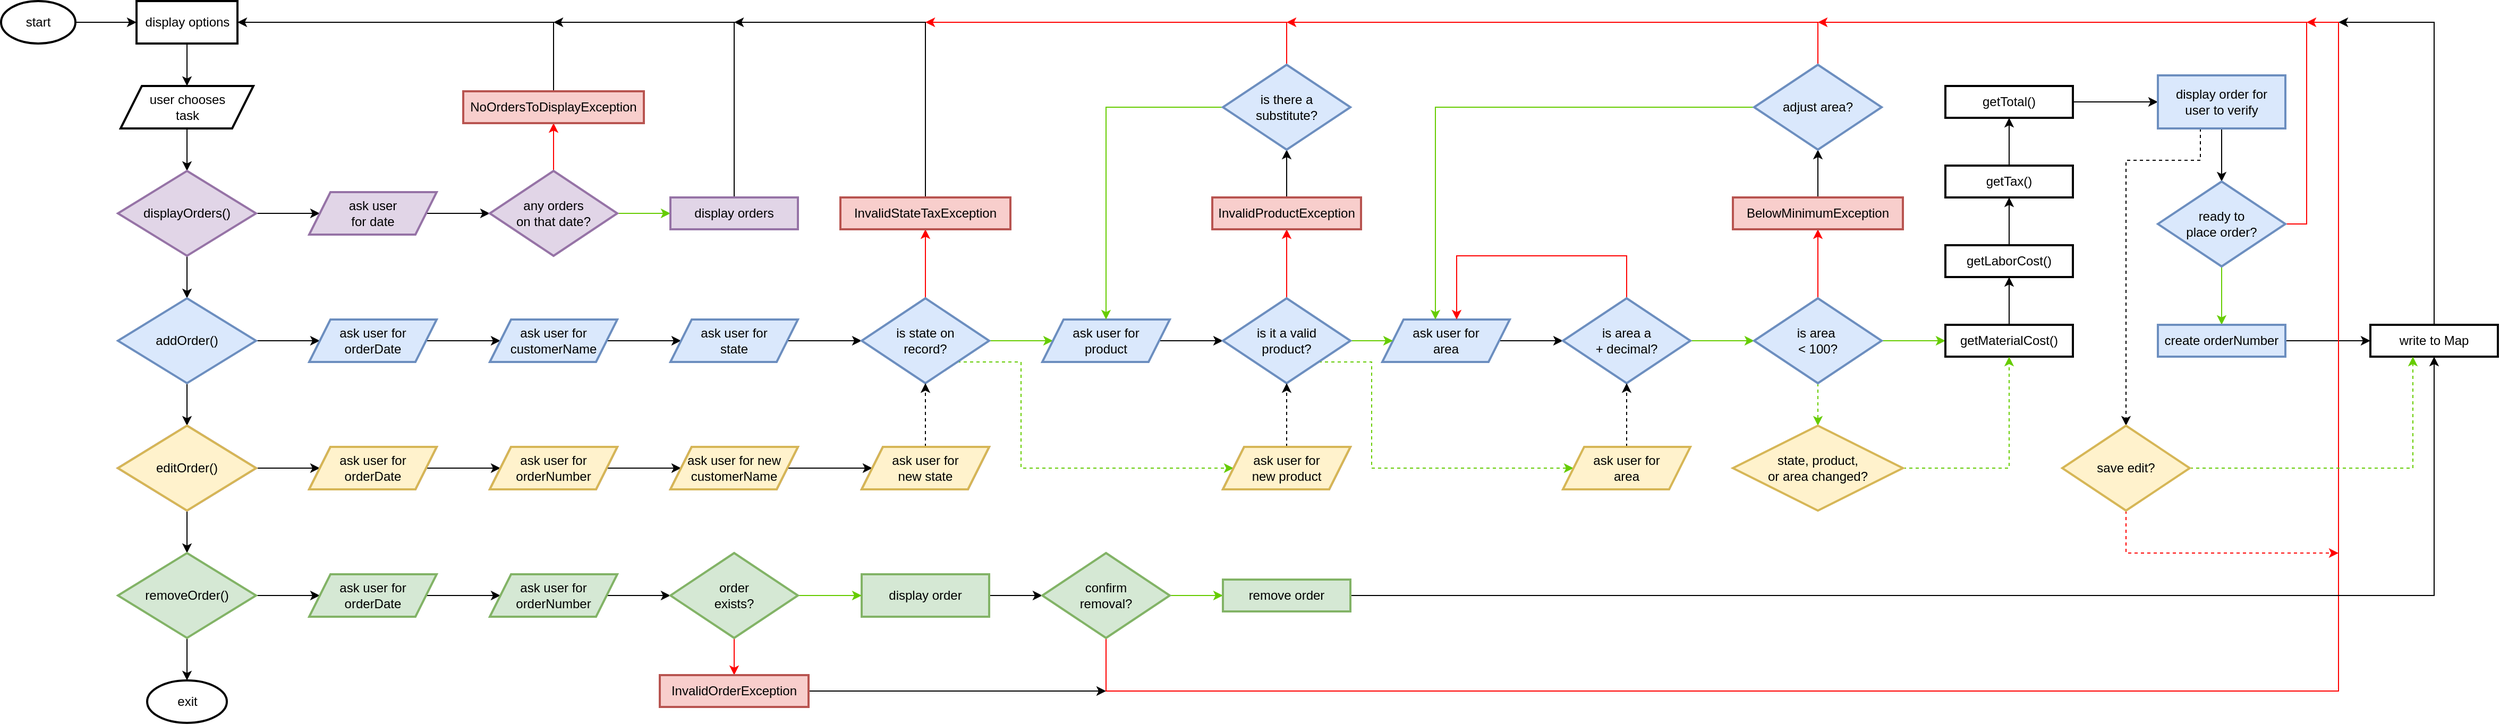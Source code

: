 <mxfile version="13.7.8" type="device"><diagram name="Page-1" id="edf60f1a-56cd-e834-aa8a-f176f3a09ee4"><mxGraphModel dx="2343" dy="1070" grid="0" gridSize="10" guides="1" tooltips="1" connect="1" arrows="1" fold="1" page="0" pageScale="1" pageWidth="1100" pageHeight="850" background="#ffffff" math="0" shadow="0"><root><mxCell id="0"/><mxCell id="1" parent="0"/><mxCell id="bYm5x6_-6MFbV8xzibuy-3" value="" style="edgeStyle=orthogonalEdgeStyle;rounded=0;orthogonalLoop=1;jettySize=auto;html=1;" parent="1" source="bYm5x6_-6MFbV8xzibuy-1" target="bYm5x6_-6MFbV8xzibuy-2" edge="1"><mxGeometry relative="1" as="geometry"/></mxCell><mxCell id="bYm5x6_-6MFbV8xzibuy-1" value="start" style="strokeWidth=2;html=1;shape=mxgraph.flowchart.start_1;whiteSpace=wrap;" parent="1" vertex="1"><mxGeometry x="40" y="40" width="70" height="40" as="geometry"/></mxCell><mxCell id="bYm5x6_-6MFbV8xzibuy-6" value="" style="edgeStyle=orthogonalEdgeStyle;rounded=0;orthogonalLoop=1;jettySize=auto;html=1;" parent="1" source="bYm5x6_-6MFbV8xzibuy-2" target="bYm5x6_-6MFbV8xzibuy-5" edge="1"><mxGeometry relative="1" as="geometry"/></mxCell><mxCell id="bYm5x6_-6MFbV8xzibuy-2" value="display options" style="whiteSpace=wrap;html=1;strokeWidth=2;" parent="1" vertex="1"><mxGeometry x="167.5" y="40" width="95" height="40" as="geometry"/></mxCell><mxCell id="bYm5x6_-6MFbV8xzibuy-8" value="" style="edgeStyle=orthogonalEdgeStyle;rounded=0;orthogonalLoop=1;jettySize=auto;html=1;" parent="1" source="bYm5x6_-6MFbV8xzibuy-5" target="bYm5x6_-6MFbV8xzibuy-7" edge="1"><mxGeometry relative="1" as="geometry"/></mxCell><mxCell id="bYm5x6_-6MFbV8xzibuy-5" value="user chooses&lt;br&gt;task" style="shape=parallelogram;perimeter=parallelogramPerimeter;whiteSpace=wrap;html=1;fixedSize=1;strokeWidth=2;" parent="1" vertex="1"><mxGeometry x="152.5" y="120" width="125" height="40" as="geometry"/></mxCell><mxCell id="bYm5x6_-6MFbV8xzibuy-10" value="" style="edgeStyle=orthogonalEdgeStyle;rounded=0;orthogonalLoop=1;jettySize=auto;html=1;" parent="1" source="bYm5x6_-6MFbV8xzibuy-7" target="bYm5x6_-6MFbV8xzibuy-9" edge="1"><mxGeometry relative="1" as="geometry"/></mxCell><mxCell id="bYm5x6_-6MFbV8xzibuy-22" value="" style="edgeStyle=orthogonalEdgeStyle;rounded=0;orthogonalLoop=1;jettySize=auto;html=1;" parent="1" source="bYm5x6_-6MFbV8xzibuy-7" target="bYm5x6_-6MFbV8xzibuy-21" edge="1"><mxGeometry relative="1" as="geometry"/></mxCell><mxCell id="bYm5x6_-6MFbV8xzibuy-7" value="displayOrders()" style="rhombus;whiteSpace=wrap;html=1;strokeWidth=2;fillColor=#e1d5e7;strokeColor=#9673a6;" parent="1" vertex="1"><mxGeometry x="150" y="200" width="130" height="80" as="geometry"/></mxCell><mxCell id="bYm5x6_-6MFbV8xzibuy-12" value="" style="edgeStyle=orthogonalEdgeStyle;rounded=0;orthogonalLoop=1;jettySize=auto;html=1;" parent="1" source="bYm5x6_-6MFbV8xzibuy-9" target="bYm5x6_-6MFbV8xzibuy-11" edge="1"><mxGeometry relative="1" as="geometry"/></mxCell><mxCell id="bYm5x6_-6MFbV8xzibuy-27" value="" style="edgeStyle=orthogonalEdgeStyle;rounded=0;orthogonalLoop=1;jettySize=auto;html=1;" parent="1" source="bYm5x6_-6MFbV8xzibuy-9" target="bYm5x6_-6MFbV8xzibuy-26" edge="1"><mxGeometry relative="1" as="geometry"/></mxCell><mxCell id="bYm5x6_-6MFbV8xzibuy-9" value="addOrder()" style="rhombus;whiteSpace=wrap;html=1;strokeWidth=2;fillColor=#dae8fc;strokeColor=#6c8ebf;" parent="1" vertex="1"><mxGeometry x="150" y="320" width="130" height="80" as="geometry"/></mxCell><mxCell id="bYm5x6_-6MFbV8xzibuy-14" value="" style="edgeStyle=orthogonalEdgeStyle;rounded=0;orthogonalLoop=1;jettySize=auto;html=1;" parent="1" source="bYm5x6_-6MFbV8xzibuy-11" target="bYm5x6_-6MFbV8xzibuy-13" edge="1"><mxGeometry relative="1" as="geometry"/></mxCell><mxCell id="bYm5x6_-6MFbV8xzibuy-99" value="" style="edgeStyle=orthogonalEdgeStyle;rounded=0;orthogonalLoop=1;jettySize=auto;html=1;strokeColor=#000000;" parent="1" source="bYm5x6_-6MFbV8xzibuy-11" target="bYm5x6_-6MFbV8xzibuy-98" edge="1"><mxGeometry relative="1" as="geometry"/></mxCell><mxCell id="bYm5x6_-6MFbV8xzibuy-11" value="editOrder()" style="rhombus;whiteSpace=wrap;html=1;strokeWidth=2;fillColor=#e1d5e7;strokeColor=#9673a6;" parent="1" vertex="1"><mxGeometry x="150" y="440" width="130" height="80" as="geometry"/></mxCell><mxCell id="bYm5x6_-6MFbV8xzibuy-105" style="edgeStyle=orthogonalEdgeStyle;rounded=0;orthogonalLoop=1;jettySize=auto;html=1;strokeColor=#000000;" parent="1" source="bYm5x6_-6MFbV8xzibuy-13" target="bYm5x6_-6MFbV8xzibuy-103" edge="1"><mxGeometry relative="1" as="geometry"/></mxCell><mxCell id="dm6XBQZWqklQIZ-XIapw-1" style="edgeStyle=orthogonalEdgeStyle;rounded=0;orthogonalLoop=1;jettySize=auto;html=1;" parent="1" source="bYm5x6_-6MFbV8xzibuy-13" target="bYm5x6_-6MFbV8xzibuy-17" edge="1"><mxGeometry relative="1" as="geometry"/></mxCell><mxCell id="bYm5x6_-6MFbV8xzibuy-13" value="removeOrder()" style="rhombus;whiteSpace=wrap;html=1;strokeWidth=2;fillColor=#d5e8d4;strokeColor=#82b366;" parent="1" vertex="1"><mxGeometry x="150" y="560" width="130" height="80" as="geometry"/></mxCell><mxCell id="bYm5x6_-6MFbV8xzibuy-17" value="exit" style="ellipse;whiteSpace=wrap;html=1;strokeWidth=2;" parent="1" vertex="1"><mxGeometry x="177.5" y="680" width="75" height="40" as="geometry"/></mxCell><mxCell id="bYm5x6_-6MFbV8xzibuy-176" value="" style="edgeStyle=orthogonalEdgeStyle;rounded=0;orthogonalLoop=1;jettySize=auto;html=1;strokeColor=#000000;" parent="1" source="bYm5x6_-6MFbV8xzibuy-21" target="bYm5x6_-6MFbV8xzibuy-175" edge="1"><mxGeometry relative="1" as="geometry"/></mxCell><mxCell id="bYm5x6_-6MFbV8xzibuy-21" value="ask user&lt;br&gt;for date" style="shape=parallelogram;perimeter=parallelogramPerimeter;whiteSpace=wrap;html=1;fixedSize=1;strokeWidth=2;fillColor=#e1d5e7;strokeColor=#9673a6;" parent="1" vertex="1"><mxGeometry x="330" y="220" width="120" height="40" as="geometry"/></mxCell><mxCell id="bYm5x6_-6MFbV8xzibuy-29" value="" style="edgeStyle=orthogonalEdgeStyle;rounded=0;orthogonalLoop=1;jettySize=auto;html=1;" parent="1" source="bYm5x6_-6MFbV8xzibuy-26" target="bYm5x6_-6MFbV8xzibuy-28" edge="1"><mxGeometry relative="1" as="geometry"/></mxCell><mxCell id="bYm5x6_-6MFbV8xzibuy-26" value="ask user for&lt;br&gt;orderDate" style="shape=parallelogram;perimeter=parallelogramPerimeter;whiteSpace=wrap;html=1;fixedSize=1;strokeWidth=2;fillColor=#dae8fc;strokeColor=#6c8ebf;" parent="1" vertex="1"><mxGeometry x="330" y="340" width="120" height="40" as="geometry"/></mxCell><mxCell id="bYm5x6_-6MFbV8xzibuy-31" value="" style="edgeStyle=orthogonalEdgeStyle;rounded=0;orthogonalLoop=1;jettySize=auto;html=1;" parent="1" source="bYm5x6_-6MFbV8xzibuy-28" target="bYm5x6_-6MFbV8xzibuy-30" edge="1"><mxGeometry relative="1" as="geometry"/></mxCell><mxCell id="bYm5x6_-6MFbV8xzibuy-28" value="ask user for&lt;br&gt;customerName" style="shape=parallelogram;perimeter=parallelogramPerimeter;whiteSpace=wrap;html=1;fixedSize=1;strokeWidth=2;fillColor=#dae8fc;strokeColor=#6c8ebf;" parent="1" vertex="1"><mxGeometry x="500" y="340" width="120" height="40" as="geometry"/></mxCell><mxCell id="bYm5x6_-6MFbV8xzibuy-33" value="" style="edgeStyle=orthogonalEdgeStyle;rounded=0;orthogonalLoop=1;jettySize=auto;html=1;" parent="1" source="bYm5x6_-6MFbV8xzibuy-30" target="bYm5x6_-6MFbV8xzibuy-32" edge="1"><mxGeometry relative="1" as="geometry"/></mxCell><mxCell id="bYm5x6_-6MFbV8xzibuy-30" value="ask user for&lt;br&gt;state" style="shape=parallelogram;perimeter=parallelogramPerimeter;whiteSpace=wrap;html=1;fixedSize=1;strokeWidth=2;fillColor=#dae8fc;strokeColor=#6c8ebf;" parent="1" vertex="1"><mxGeometry x="670" y="340" width="120" height="40" as="geometry"/></mxCell><mxCell id="bYm5x6_-6MFbV8xzibuy-35" value="" style="edgeStyle=orthogonalEdgeStyle;rounded=0;orthogonalLoop=1;jettySize=auto;html=1;strokeColor=#FF0000;" parent="1" source="bYm5x6_-6MFbV8xzibuy-32" target="bYm5x6_-6MFbV8xzibuy-34" edge="1"><mxGeometry relative="1" as="geometry"/></mxCell><mxCell id="bYm5x6_-6MFbV8xzibuy-146" style="edgeStyle=orthogonalEdgeStyle;rounded=0;orthogonalLoop=1;jettySize=auto;html=1;dashed=1;strokeColor=#66CC00;" parent="1" source="bYm5x6_-6MFbV8xzibuy-32" target="bYm5x6_-6MFbV8xzibuy-145" edge="1"><mxGeometry relative="1" as="geometry"><Array as="points"><mxPoint x="1000" y="380"/><mxPoint x="1000" y="480"/></Array></mxGeometry></mxCell><mxCell id="bYm5x6_-6MFbV8xzibuy-152" style="edgeStyle=orthogonalEdgeStyle;rounded=0;orthogonalLoop=1;jettySize=auto;html=1;strokeColor=#66CC00;" parent="1" source="bYm5x6_-6MFbV8xzibuy-32" target="bYm5x6_-6MFbV8xzibuy-38" edge="1"><mxGeometry relative="1" as="geometry"/></mxCell><mxCell id="bYm5x6_-6MFbV8xzibuy-32" value="is state on&lt;br&gt;record?" style="rhombus;whiteSpace=wrap;html=1;strokeWidth=2;fillColor=#dae8fc;strokeColor=#6c8ebf;" parent="1" vertex="1"><mxGeometry x="850" y="320" width="120" height="80" as="geometry"/></mxCell><mxCell id="bYm5x6_-6MFbV8xzibuy-36" style="edgeStyle=orthogonalEdgeStyle;rounded=0;orthogonalLoop=1;jettySize=auto;html=1;" parent="1" source="bYm5x6_-6MFbV8xzibuy-34" edge="1"><mxGeometry relative="1" as="geometry"><mxPoint x="730" y="60" as="targetPoint"/><Array as="points"><mxPoint x="910" y="60"/></Array></mxGeometry></mxCell><mxCell id="bYm5x6_-6MFbV8xzibuy-59" style="edgeStyle=orthogonalEdgeStyle;rounded=0;orthogonalLoop=1;jettySize=auto;html=1;strokeColor=#FF0000;" parent="1" source="bYm5x6_-6MFbV8xzibuy-38" target="bYm5x6_-6MFbV8xzibuy-41" edge="1"><mxGeometry relative="1" as="geometry"/></mxCell><mxCell id="bYm5x6_-6MFbV8xzibuy-111" value="" style="edgeStyle=orthogonalEdgeStyle;rounded=0;orthogonalLoop=1;jettySize=auto;html=1;strokeColor=#000000;" parent="1" source="bYm5x6_-6MFbV8xzibuy-38" target="bYm5x6_-6MFbV8xzibuy-110" edge="1"><mxGeometry relative="1" as="geometry"/></mxCell><mxCell id="bYm5x6_-6MFbV8xzibuy-38" value="ask user for&lt;br&gt;product" style="shape=parallelogram;perimeter=parallelogramPerimeter;whiteSpace=wrap;html=1;fixedSize=1;strokeWidth=2;fillColor=#dae8fc;strokeColor=#6c8ebf;" parent="1" vertex="1"><mxGeometry x="1020" y="340" width="120" height="40" as="geometry"/></mxCell><mxCell id="bYm5x6_-6MFbV8xzibuy-46" value="" style="edgeStyle=orthogonalEdgeStyle;rounded=0;orthogonalLoop=1;jettySize=auto;html=1;" parent="1" source="bYm5x6_-6MFbV8xzibuy-41" target="bYm5x6_-6MFbV8xzibuy-45" edge="1"><mxGeometry relative="1" as="geometry"/></mxCell><mxCell id="bYm5x6_-6MFbV8xzibuy-41" value="InvalidProductException" style="whiteSpace=wrap;html=1;strokeWidth=2;fillColor=#f8cecc;strokeColor=#b85450;" parent="1" vertex="1"><mxGeometry x="1180" y="225" width="140" height="30" as="geometry"/></mxCell><mxCell id="bYm5x6_-6MFbV8xzibuy-47" style="edgeStyle=orthogonalEdgeStyle;rounded=0;orthogonalLoop=1;jettySize=auto;html=1;strokeColor=#FF0000;" parent="1" source="bYm5x6_-6MFbV8xzibuy-45" edge="1"><mxGeometry relative="1" as="geometry"><mxPoint x="910" y="60" as="targetPoint"/><Array as="points"><mxPoint x="1250" y="60"/></Array></mxGeometry></mxCell><mxCell id="bYm5x6_-6MFbV8xzibuy-49" style="edgeStyle=orthogonalEdgeStyle;rounded=0;orthogonalLoop=1;jettySize=auto;html=1;strokeColor=#66CC00;" parent="1" source="bYm5x6_-6MFbV8xzibuy-45" target="bYm5x6_-6MFbV8xzibuy-38" edge="1"><mxGeometry relative="1" as="geometry"><Array as="points"><mxPoint x="1080" y="140"/></Array></mxGeometry></mxCell><mxCell id="bYm5x6_-6MFbV8xzibuy-45" value="is there a&lt;br&gt;substitute?" style="rhombus;whiteSpace=wrap;html=1;strokeWidth=2;fillColor=#dae8fc;strokeColor=#6c8ebf;" parent="1" vertex="1"><mxGeometry x="1190" y="100" width="120" height="80" as="geometry"/></mxCell><mxCell id="bYm5x6_-6MFbV8xzibuy-61" value="" style="edgeStyle=orthogonalEdgeStyle;rounded=0;orthogonalLoop=1;jettySize=auto;html=1;" parent="1" source="bYm5x6_-6MFbV8xzibuy-57" target="bYm5x6_-6MFbV8xzibuy-60" edge="1"><mxGeometry relative="1" as="geometry"/></mxCell><mxCell id="bYm5x6_-6MFbV8xzibuy-57" value="ask user for&lt;br&gt;area" style="shape=parallelogram;perimeter=parallelogramPerimeter;whiteSpace=wrap;html=1;fixedSize=1;strokeWidth=2;fillColor=#dae8fc;strokeColor=#6c8ebf;" parent="1" vertex="1"><mxGeometry x="1340" y="340" width="120" height="40" as="geometry"/></mxCell><mxCell id="bYm5x6_-6MFbV8xzibuy-63" value="" style="edgeStyle=orthogonalEdgeStyle;rounded=0;orthogonalLoop=1;jettySize=auto;html=1;strokeColor=#66CC00;" parent="1" source="bYm5x6_-6MFbV8xzibuy-60" target="bYm5x6_-6MFbV8xzibuy-62" edge="1"><mxGeometry relative="1" as="geometry"/></mxCell><mxCell id="bYm5x6_-6MFbV8xzibuy-76" style="edgeStyle=orthogonalEdgeStyle;rounded=0;orthogonalLoop=1;jettySize=auto;html=1;strokeColor=#FF0000;" parent="1" source="bYm5x6_-6MFbV8xzibuy-60" target="bYm5x6_-6MFbV8xzibuy-57" edge="1"><mxGeometry relative="1" as="geometry"><Array as="points"><mxPoint x="1570" y="280"/><mxPoint x="1410" y="280"/></Array></mxGeometry></mxCell><mxCell id="bYm5x6_-6MFbV8xzibuy-60" value="is area a&lt;br&gt;+ decimal?" style="rhombus;whiteSpace=wrap;html=1;strokeWidth=2;fillColor=#dae8fc;strokeColor=#6c8ebf;gradientDirection=east;" parent="1" vertex="1"><mxGeometry x="1510" y="320" width="120" height="80" as="geometry"/></mxCell><mxCell id="bYm5x6_-6MFbV8xzibuy-71" value="" style="edgeStyle=orthogonalEdgeStyle;rounded=0;orthogonalLoop=1;jettySize=auto;html=1;strokeColor=#66CC00;" parent="1" source="bYm5x6_-6MFbV8xzibuy-62" target="bYm5x6_-6MFbV8xzibuy-70" edge="1"><mxGeometry relative="1" as="geometry"/></mxCell><mxCell id="bYm5x6_-6MFbV8xzibuy-78" value="" style="edgeStyle=orthogonalEdgeStyle;rounded=0;orthogonalLoop=1;jettySize=auto;html=1;strokeColor=#FF0000;" parent="1" source="bYm5x6_-6MFbV8xzibuy-62" target="bYm5x6_-6MFbV8xzibuy-77" edge="1"><mxGeometry relative="1" as="geometry"/></mxCell><mxCell id="bYm5x6_-6MFbV8xzibuy-156" value="" style="edgeStyle=orthogonalEdgeStyle;rounded=0;orthogonalLoop=1;jettySize=auto;html=1;dashed=1;strokeColor=#66CC00;" parent="1" source="bYm5x6_-6MFbV8xzibuy-62" target="bYm5x6_-6MFbV8xzibuy-155" edge="1"><mxGeometry relative="1" as="geometry"/></mxCell><mxCell id="bYm5x6_-6MFbV8xzibuy-62" value="is area&amp;nbsp;&lt;br&gt;&amp;lt; 100?" style="rhombus;whiteSpace=wrap;html=1;strokeWidth=2;fillColor=#dae8fc;strokeColor=#6c8ebf;" parent="1" vertex="1"><mxGeometry x="1690" y="320" width="120" height="80" as="geometry"/></mxCell><mxCell id="bYm5x6_-6MFbV8xzibuy-73" value="" style="edgeStyle=orthogonalEdgeStyle;rounded=0;orthogonalLoop=1;jettySize=auto;html=1;" parent="1" source="bYm5x6_-6MFbV8xzibuy-70" target="bYm5x6_-6MFbV8xzibuy-72" edge="1"><mxGeometry relative="1" as="geometry"/></mxCell><mxCell id="bYm5x6_-6MFbV8xzibuy-70" value="getMaterialCost()" style="whiteSpace=wrap;html=1;strokeWidth=2;gradientDirection=east;" parent="1" vertex="1"><mxGeometry x="1870" y="345" width="120" height="30" as="geometry"/></mxCell><mxCell id="bYm5x6_-6MFbV8xzibuy-75" value="" style="edgeStyle=orthogonalEdgeStyle;rounded=0;orthogonalLoop=1;jettySize=auto;html=1;" parent="1" source="bYm5x6_-6MFbV8xzibuy-72" target="bYm5x6_-6MFbV8xzibuy-74" edge="1"><mxGeometry relative="1" as="geometry"/></mxCell><mxCell id="bYm5x6_-6MFbV8xzibuy-72" value="getLaborCost()" style="whiteSpace=wrap;html=1;strokeWidth=2;gradientDirection=east;" parent="1" vertex="1"><mxGeometry x="1870" y="270" width="120" height="30" as="geometry"/></mxCell><mxCell id="bYm5x6_-6MFbV8xzibuy-85" value="" style="edgeStyle=orthogonalEdgeStyle;rounded=0;orthogonalLoop=1;jettySize=auto;html=1;" parent="1" source="bYm5x6_-6MFbV8xzibuy-74" target="bYm5x6_-6MFbV8xzibuy-84" edge="1"><mxGeometry relative="1" as="geometry"/></mxCell><mxCell id="bYm5x6_-6MFbV8xzibuy-74" value="getTax()" style="whiteSpace=wrap;html=1;strokeWidth=2;gradientDirection=east;" parent="1" vertex="1"><mxGeometry x="1870" y="195" width="120" height="30" as="geometry"/></mxCell><mxCell id="bYm5x6_-6MFbV8xzibuy-80" value="" style="edgeStyle=orthogonalEdgeStyle;rounded=0;orthogonalLoop=1;jettySize=auto;html=1;" parent="1" source="bYm5x6_-6MFbV8xzibuy-77" target="bYm5x6_-6MFbV8xzibuy-79" edge="1"><mxGeometry relative="1" as="geometry"/></mxCell><mxCell id="bYm5x6_-6MFbV8xzibuy-77" value="BelowMinimumException" style="whiteSpace=wrap;html=1;strokeWidth=2;fillColor=#f8cecc;strokeColor=#b85450;" parent="1" vertex="1"><mxGeometry x="1670" y="225" width="160" height="30" as="geometry"/></mxCell><mxCell id="bYm5x6_-6MFbV8xzibuy-82" style="edgeStyle=orthogonalEdgeStyle;rounded=0;orthogonalLoop=1;jettySize=auto;html=1;strokeColor=#66CC00;" parent="1" source="bYm5x6_-6MFbV8xzibuy-79" target="bYm5x6_-6MFbV8xzibuy-57" edge="1"><mxGeometry relative="1" as="geometry"><Array as="points"><mxPoint x="1390" y="140"/></Array></mxGeometry></mxCell><mxCell id="bYm5x6_-6MFbV8xzibuy-83" style="edgeStyle=orthogonalEdgeStyle;rounded=0;orthogonalLoop=1;jettySize=auto;html=1;strokeColor=#FF0000;" parent="1" source="bYm5x6_-6MFbV8xzibuy-79" edge="1"><mxGeometry relative="1" as="geometry"><mxPoint x="1250" y="60" as="targetPoint"/><Array as="points"><mxPoint x="1750" y="60"/></Array></mxGeometry></mxCell><mxCell id="bYm5x6_-6MFbV8xzibuy-79" value="adjust area?" style="rhombus;whiteSpace=wrap;html=1;strokeWidth=2;fillColor=#dae8fc;strokeColor=#6c8ebf;" parent="1" vertex="1"><mxGeometry x="1690" y="100" width="120" height="80" as="geometry"/></mxCell><mxCell id="bYm5x6_-6MFbV8xzibuy-87" value="" style="edgeStyle=orthogonalEdgeStyle;rounded=0;orthogonalLoop=1;jettySize=auto;html=1;strokeColor=#000000;" parent="1" source="bYm5x6_-6MFbV8xzibuy-84" target="bYm5x6_-6MFbV8xzibuy-86" edge="1"><mxGeometry relative="1" as="geometry"/></mxCell><mxCell id="bYm5x6_-6MFbV8xzibuy-84" value="getTotal()" style="whiteSpace=wrap;html=1;strokeWidth=2;gradientDirection=east;" parent="1" vertex="1"><mxGeometry x="1870" y="120" width="120" height="30" as="geometry"/></mxCell><mxCell id="bYm5x6_-6MFbV8xzibuy-89" value="" style="edgeStyle=orthogonalEdgeStyle;rounded=0;orthogonalLoop=1;jettySize=auto;html=1;strokeColor=#000000;" parent="1" source="bYm5x6_-6MFbV8xzibuy-86" target="bYm5x6_-6MFbV8xzibuy-88" edge="1"><mxGeometry relative="1" as="geometry"/></mxCell><mxCell id="bYm5x6_-6MFbV8xzibuy-159" value="" style="edgeStyle=orthogonalEdgeStyle;rounded=0;orthogonalLoop=1;jettySize=auto;html=1;dashed=1;" parent="1" source="bYm5x6_-6MFbV8xzibuy-86" target="bYm5x6_-6MFbV8xzibuy-158" edge="1"><mxGeometry relative="1" as="geometry"><Array as="points"><mxPoint x="2110" y="190"/><mxPoint x="2040" y="190"/></Array></mxGeometry></mxCell><mxCell id="bYm5x6_-6MFbV8xzibuy-86" value="display order for&lt;br&gt;user to verify" style="whiteSpace=wrap;html=1;strokeWidth=2;strokeColor=#6c8ebf;fillColor=#dae8fc;gradientDirection=east;" parent="1" vertex="1"><mxGeometry x="2070" y="110" width="120" height="50" as="geometry"/></mxCell><mxCell id="bYm5x6_-6MFbV8xzibuy-90" style="edgeStyle=orthogonalEdgeStyle;rounded=0;orthogonalLoop=1;jettySize=auto;html=1;strokeColor=#FF0000;" parent="1" source="bYm5x6_-6MFbV8xzibuy-88" edge="1"><mxGeometry relative="1" as="geometry"><mxPoint x="1750" y="60" as="targetPoint"/><Array as="points"><mxPoint x="2210" y="250"/><mxPoint x="2210" y="60"/></Array></mxGeometry></mxCell><mxCell id="bYm5x6_-6MFbV8xzibuy-92" value="" style="edgeStyle=orthogonalEdgeStyle;rounded=0;orthogonalLoop=1;jettySize=auto;html=1;strokeColor=#66CC00;" parent="1" source="bYm5x6_-6MFbV8xzibuy-88" target="bYm5x6_-6MFbV8xzibuy-91" edge="1"><mxGeometry relative="1" as="geometry"/></mxCell><mxCell id="bYm5x6_-6MFbV8xzibuy-88" value="ready to&lt;br&gt;place order?" style="rhombus;whiteSpace=wrap;html=1;strokeWidth=2;fillColor=#dae8fc;strokeColor=#6c8ebf;" parent="1" vertex="1"><mxGeometry x="2070" y="210" width="120" height="80" as="geometry"/></mxCell><mxCell id="bYm5x6_-6MFbV8xzibuy-94" value="" style="edgeStyle=orthogonalEdgeStyle;rounded=0;orthogonalLoop=1;jettySize=auto;html=1;" parent="1" source="bYm5x6_-6MFbV8xzibuy-91" target="bYm5x6_-6MFbV8xzibuy-93" edge="1"><mxGeometry relative="1" as="geometry"/></mxCell><mxCell id="bYm5x6_-6MFbV8xzibuy-91" value="create orderNumber" style="whiteSpace=wrap;html=1;strokeWidth=2;fillColor=#dae8fc;strokeColor=#6c8ebf;" parent="1" vertex="1"><mxGeometry x="2070" y="345" width="120" height="30" as="geometry"/></mxCell><mxCell id="bYm5x6_-6MFbV8xzibuy-95" style="edgeStyle=orthogonalEdgeStyle;rounded=0;orthogonalLoop=1;jettySize=auto;html=1;strokeColor=#000000;" parent="1" source="bYm5x6_-6MFbV8xzibuy-93" edge="1"><mxGeometry relative="1" as="geometry"><mxPoint x="2240" y="60" as="targetPoint"/><Array as="points"><mxPoint x="2330" y="60"/></Array></mxGeometry></mxCell><mxCell id="bYm5x6_-6MFbV8xzibuy-93" value="write to Map" style="whiteSpace=wrap;html=1;strokeWidth=2;" parent="1" vertex="1"><mxGeometry x="2270" y="345" width="120" height="30" as="geometry"/></mxCell><mxCell id="bYm5x6_-6MFbV8xzibuy-101" value="" style="edgeStyle=orthogonalEdgeStyle;rounded=0;orthogonalLoop=1;jettySize=auto;html=1;strokeColor=#000000;" parent="1" source="bYm5x6_-6MFbV8xzibuy-98" target="bYm5x6_-6MFbV8xzibuy-100" edge="1"><mxGeometry relative="1" as="geometry"/></mxCell><mxCell id="bYm5x6_-6MFbV8xzibuy-98" value="ask user for&lt;br&gt;orderDate" style="shape=parallelogram;perimeter=parallelogramPerimeter;whiteSpace=wrap;html=1;fixedSize=1;strokeWidth=2;fillColor=#e1d5e7;strokeColor=#9673a6;" parent="1" vertex="1"><mxGeometry x="330" y="460" width="120" height="40" as="geometry"/></mxCell><mxCell id="bYm5x6_-6MFbV8xzibuy-107" value="" style="edgeStyle=orthogonalEdgeStyle;rounded=0;orthogonalLoop=1;jettySize=auto;html=1;strokeColor=#000000;" parent="1" source="bYm5x6_-6MFbV8xzibuy-100" target="bYm5x6_-6MFbV8xzibuy-106" edge="1"><mxGeometry relative="1" as="geometry"/></mxCell><mxCell id="bYm5x6_-6MFbV8xzibuy-100" value="ask user for&lt;br&gt;orderNumber" style="shape=parallelogram;perimeter=parallelogramPerimeter;whiteSpace=wrap;html=1;fixedSize=1;strokeWidth=2;fillColor=#e1d5e7;strokeColor=#9673a6;" parent="1" vertex="1"><mxGeometry x="500" y="460" width="120" height="40" as="geometry"/></mxCell><mxCell id="bYm5x6_-6MFbV8xzibuy-102" value="" style="edgeStyle=orthogonalEdgeStyle;rounded=0;orthogonalLoop=1;jettySize=auto;html=1;strokeColor=#000000;" parent="1" source="bYm5x6_-6MFbV8xzibuy-103" target="bYm5x6_-6MFbV8xzibuy-104" edge="1"><mxGeometry relative="1" as="geometry"/></mxCell><mxCell id="bYm5x6_-6MFbV8xzibuy-103" value="ask user for&lt;br&gt;orderDate" style="shape=parallelogram;perimeter=parallelogramPerimeter;whiteSpace=wrap;html=1;fixedSize=1;strokeWidth=2;fillColor=#d5e8d4;strokeColor=#82b366;" parent="1" vertex="1"><mxGeometry x="330" y="580" width="120" height="40" as="geometry"/></mxCell><mxCell id="bYm5x6_-6MFbV8xzibuy-118" value="" style="edgeStyle=orthogonalEdgeStyle;rounded=0;orthogonalLoop=1;jettySize=auto;html=1;strokeColor=#000000;" parent="1" source="bYm5x6_-6MFbV8xzibuy-104" target="bYm5x6_-6MFbV8xzibuy-117" edge="1"><mxGeometry relative="1" as="geometry"/></mxCell><mxCell id="bYm5x6_-6MFbV8xzibuy-104" value="ask user for&lt;br&gt;orderNumber" style="shape=parallelogram;perimeter=parallelogramPerimeter;whiteSpace=wrap;html=1;fixedSize=1;strokeWidth=2;fillColor=#d5e8d4;strokeColor=#82b366;" parent="1" vertex="1"><mxGeometry x="500" y="580" width="120" height="40" as="geometry"/></mxCell><mxCell id="bYm5x6_-6MFbV8xzibuy-109" value="" style="edgeStyle=orthogonalEdgeStyle;rounded=0;orthogonalLoop=1;jettySize=auto;html=1;strokeColor=#000000;" parent="1" source="bYm5x6_-6MFbV8xzibuy-106" target="bYm5x6_-6MFbV8xzibuy-108" edge="1"><mxGeometry relative="1" as="geometry"/></mxCell><mxCell id="bYm5x6_-6MFbV8xzibuy-106" value="ask user for new&lt;br&gt;customerName" style="shape=parallelogram;perimeter=parallelogramPerimeter;whiteSpace=wrap;html=1;fixedSize=1;strokeWidth=2;fillColor=#e1d5e7;strokeColor=#9673a6;" parent="1" vertex="1"><mxGeometry x="670" y="460" width="120" height="40" as="geometry"/></mxCell><mxCell id="bYm5x6_-6MFbV8xzibuy-108" value="ask user for&lt;br&gt;new state" style="shape=parallelogram;perimeter=parallelogramPerimeter;whiteSpace=wrap;html=1;fixedSize=1;strokeWidth=2;fillColor=#e1d5e7;strokeColor=#9673a6;" parent="1" vertex="1"><mxGeometry x="850" y="460" width="120" height="40" as="geometry"/></mxCell><mxCell id="bYm5x6_-6MFbV8xzibuy-112" style="edgeStyle=orthogonalEdgeStyle;rounded=0;orthogonalLoop=1;jettySize=auto;html=1;strokeColor=#66CC00;" parent="1" source="bYm5x6_-6MFbV8xzibuy-110" target="bYm5x6_-6MFbV8xzibuy-57" edge="1"><mxGeometry relative="1" as="geometry"/></mxCell><mxCell id="bYm5x6_-6MFbV8xzibuy-154" style="edgeStyle=orthogonalEdgeStyle;rounded=0;orthogonalLoop=1;jettySize=auto;html=1;dashed=1;strokeColor=#66CC00;" parent="1" source="bYm5x6_-6MFbV8xzibuy-110" target="bYm5x6_-6MFbV8xzibuy-150" edge="1"><mxGeometry relative="1" as="geometry"><Array as="points"><mxPoint x="1330" y="380"/><mxPoint x="1330" y="480"/></Array></mxGeometry></mxCell><mxCell id="bYm5x6_-6MFbV8xzibuy-110" value="is it a valid&lt;br&gt;product?" style="rhombus;whiteSpace=wrap;html=1;strokeColor=#6c8ebf;strokeWidth=2;fillColor=#dae8fc;" parent="1" vertex="1"><mxGeometry x="1190" y="320" width="120" height="80" as="geometry"/></mxCell><mxCell id="bYm5x6_-6MFbV8xzibuy-116" value="" style="edgeStyle=orthogonalEdgeStyle;rounded=0;orthogonalLoop=1;jettySize=auto;html=1;strokeColor=#000000;" parent="1" source="bYm5x6_-6MFbV8xzibuy-113" target="bYm5x6_-6MFbV8xzibuy-115" edge="1"><mxGeometry relative="1" as="geometry"/></mxCell><mxCell id="bYm5x6_-6MFbV8xzibuy-113" value="display order" style="whiteSpace=wrap;html=1;strokeColor=#82b366;strokeWidth=2;fillColor=#d5e8d4;" parent="1" vertex="1"><mxGeometry x="850" y="580" width="120" height="40" as="geometry"/></mxCell><mxCell id="bYm5x6_-6MFbV8xzibuy-124" value="" style="edgeStyle=orthogonalEdgeStyle;rounded=0;orthogonalLoop=1;jettySize=auto;html=1;strokeColor=#66CC00;" parent="1" source="bYm5x6_-6MFbV8xzibuy-115" target="bYm5x6_-6MFbV8xzibuy-123" edge="1"><mxGeometry relative="1" as="geometry"/></mxCell><mxCell id="bYm5x6_-6MFbV8xzibuy-126" style="edgeStyle=orthogonalEdgeStyle;rounded=0;orthogonalLoop=1;jettySize=auto;html=1;strokeColor=#FF0000;" parent="1" source="bYm5x6_-6MFbV8xzibuy-115" edge="1"><mxGeometry relative="1" as="geometry"><mxPoint x="2210" y="60" as="targetPoint"/><Array as="points"><mxPoint x="1080" y="690"/><mxPoint x="2240" y="690"/><mxPoint x="2240" y="60"/></Array></mxGeometry></mxCell><mxCell id="bYm5x6_-6MFbV8xzibuy-115" value="confirm&lt;br&gt;removal?" style="rhombus;whiteSpace=wrap;html=1;strokeColor=#82b366;strokeWidth=2;fillColor=#d5e8d4;" parent="1" vertex="1"><mxGeometry x="1020" y="560" width="120" height="80" as="geometry"/></mxCell><mxCell id="bYm5x6_-6MFbV8xzibuy-119" style="edgeStyle=orthogonalEdgeStyle;rounded=0;orthogonalLoop=1;jettySize=auto;html=1;strokeColor=#66CC00;" parent="1" source="bYm5x6_-6MFbV8xzibuy-117" target="bYm5x6_-6MFbV8xzibuy-113" edge="1"><mxGeometry relative="1" as="geometry"/></mxCell><mxCell id="bYm5x6_-6MFbV8xzibuy-121" value="" style="edgeStyle=orthogonalEdgeStyle;rounded=0;orthogonalLoop=1;jettySize=auto;html=1;strokeColor=#FF0000;" parent="1" source="bYm5x6_-6MFbV8xzibuy-117" target="bYm5x6_-6MFbV8xzibuy-120" edge="1"><mxGeometry relative="1" as="geometry"/></mxCell><mxCell id="bYm5x6_-6MFbV8xzibuy-117" value="order&lt;br&gt;exists?" style="rhombus;whiteSpace=wrap;html=1;strokeColor=#82b366;strokeWidth=2;fillColor=#d5e8d4;" parent="1" vertex="1"><mxGeometry x="670" y="560" width="120" height="80" as="geometry"/></mxCell><mxCell id="bYm5x6_-6MFbV8xzibuy-174" style="edgeStyle=orthogonalEdgeStyle;rounded=0;orthogonalLoop=1;jettySize=auto;html=1;strokeColor=#000000;" parent="1" source="bYm5x6_-6MFbV8xzibuy-120" edge="1"><mxGeometry relative="1" as="geometry"><mxPoint x="1080" y="690" as="targetPoint"/></mxGeometry></mxCell><mxCell id="bYm5x6_-6MFbV8xzibuy-120" value="InvalidOrderException" style="whiteSpace=wrap;html=1;strokeColor=#b85450;strokeWidth=2;fillColor=#f8cecc;" parent="1" vertex="1"><mxGeometry x="660" y="675" width="140" height="30" as="geometry"/></mxCell><mxCell id="bYm5x6_-6MFbV8xzibuy-125" style="edgeStyle=orthogonalEdgeStyle;rounded=0;orthogonalLoop=1;jettySize=auto;html=1;" parent="1" source="bYm5x6_-6MFbV8xzibuy-123" target="bYm5x6_-6MFbV8xzibuy-93" edge="1"><mxGeometry relative="1" as="geometry"/></mxCell><mxCell id="bYm5x6_-6MFbV8xzibuy-123" value="remove order" style="whiteSpace=wrap;html=1;strokeColor=#82b366;strokeWidth=2;fillColor=#d5e8d4;" parent="1" vertex="1"><mxGeometry x="1190" y="585" width="120" height="30" as="geometry"/></mxCell><mxCell id="bYm5x6_-6MFbV8xzibuy-149" style="edgeStyle=orthogonalEdgeStyle;rounded=0;orthogonalLoop=1;jettySize=auto;html=1;dashed=1;" parent="1" source="bYm5x6_-6MFbV8xzibuy-150" target="bYm5x6_-6MFbV8xzibuy-60" edge="1"><mxGeometry relative="1" as="geometry"/></mxCell><mxCell id="bYm5x6_-6MFbV8xzibuy-145" value="ask user for&lt;br&gt;new product" style="shape=parallelogram;perimeter=parallelogramPerimeter;whiteSpace=wrap;html=1;fixedSize=1;strokeWidth=2;fillColor=#e1d5e7;strokeColor=#9673a6;" parent="1" vertex="1"><mxGeometry x="1190" y="460" width="120" height="40" as="geometry"/></mxCell><mxCell id="bYm5x6_-6MFbV8xzibuy-34" value="InvalidStateTaxException" style="whiteSpace=wrap;html=1;strokeWidth=2;fillColor=#f8cecc;strokeColor=#b85450;" parent="1" vertex="1"><mxGeometry x="830" y="225" width="160" height="30" as="geometry"/></mxCell><mxCell id="bYm5x6_-6MFbV8xzibuy-150" value="ask user for&lt;br&gt;area" style="shape=parallelogram;perimeter=parallelogramPerimeter;whiteSpace=wrap;html=1;fixedSize=1;strokeWidth=2;fillColor=#fff2cc;strokeColor=#d6b656;" parent="1" vertex="1"><mxGeometry x="1510" y="460" width="120" height="40" as="geometry"/></mxCell><mxCell id="bYm5x6_-6MFbV8xzibuy-153" style="edgeStyle=orthogonalEdgeStyle;rounded=0;orthogonalLoop=1;jettySize=auto;html=1;dashed=1;" parent="1" source="bYm5x6_-6MFbV8xzibuy-145" target="bYm5x6_-6MFbV8xzibuy-110" edge="1"><mxGeometry relative="1" as="geometry"><mxPoint x="1130" y="480" as="sourcePoint"/><mxPoint x="1250" y="400" as="targetPoint"/></mxGeometry></mxCell><mxCell id="bYm5x6_-6MFbV8xzibuy-157" style="edgeStyle=orthogonalEdgeStyle;rounded=0;orthogonalLoop=1;jettySize=auto;html=1;dashed=1;strokeColor=#66CC00;" parent="1" source="bYm5x6_-6MFbV8xzibuy-155" target="bYm5x6_-6MFbV8xzibuy-70" edge="1"><mxGeometry relative="1" as="geometry"/></mxCell><mxCell id="bYm5x6_-6MFbV8xzibuy-155" value="state, product,&lt;br&gt;or area changed?" style="rhombus;whiteSpace=wrap;html=1;strokeWidth=2;fillColor=#fff2cc;strokeColor=#d6b656;" parent="1" vertex="1"><mxGeometry x="1670" y="440" width="160" height="80" as="geometry"/></mxCell><mxCell id="bYm5x6_-6MFbV8xzibuy-162" style="edgeStyle=orthogonalEdgeStyle;rounded=0;orthogonalLoop=1;jettySize=auto;html=1;dashed=1;fillColor=#d5e8d4;strokeColor=#66CC00;" parent="1" source="bYm5x6_-6MFbV8xzibuy-158" target="bYm5x6_-6MFbV8xzibuy-93" edge="1"><mxGeometry relative="1" as="geometry"><Array as="points"><mxPoint x="2310" y="480"/></Array></mxGeometry></mxCell><mxCell id="bYm5x6_-6MFbV8xzibuy-163" style="edgeStyle=orthogonalEdgeStyle;rounded=0;orthogonalLoop=1;jettySize=auto;html=1;dashed=1;strokeColor=#FF0000;" parent="1" source="bYm5x6_-6MFbV8xzibuy-158" edge="1"><mxGeometry relative="1" as="geometry"><mxPoint x="2240" y="560" as="targetPoint"/><Array as="points"><mxPoint x="2040" y="560"/><mxPoint x="2240" y="560"/></Array></mxGeometry></mxCell><mxCell id="bYm5x6_-6MFbV8xzibuy-158" value="save edit?" style="rhombus;whiteSpace=wrap;html=1;strokeWidth=2;fillColor=#fff2cc;strokeColor=#d6b656;" parent="1" vertex="1"><mxGeometry x="1980" y="440" width="120" height="80" as="geometry"/></mxCell><mxCell id="bYm5x6_-6MFbV8xzibuy-178" value="" style="edgeStyle=orthogonalEdgeStyle;rounded=0;orthogonalLoop=1;jettySize=auto;html=1;strokeColor=#66CC00;" parent="1" source="bYm5x6_-6MFbV8xzibuy-175" target="bYm5x6_-6MFbV8xzibuy-177" edge="1"><mxGeometry relative="1" as="geometry"/></mxCell><mxCell id="bYm5x6_-6MFbV8xzibuy-181" value="" style="edgeStyle=orthogonalEdgeStyle;rounded=0;orthogonalLoop=1;jettySize=auto;html=1;strokeColor=#FF0000;" parent="1" source="bYm5x6_-6MFbV8xzibuy-175" target="bYm5x6_-6MFbV8xzibuy-180" edge="1"><mxGeometry relative="1" as="geometry"/></mxCell><mxCell id="bYm5x6_-6MFbV8xzibuy-175" value="any orders&lt;br&gt;on that date?" style="rhombus;whiteSpace=wrap;html=1;strokeColor=#9673a6;strokeWidth=2;fillColor=#e1d5e7;" parent="1" vertex="1"><mxGeometry x="500" y="200" width="120" height="80" as="geometry"/></mxCell><mxCell id="bYm5x6_-6MFbV8xzibuy-179" style="edgeStyle=orthogonalEdgeStyle;rounded=0;orthogonalLoop=1;jettySize=auto;html=1;strokeColor=#000000;" parent="1" source="bYm5x6_-6MFbV8xzibuy-177" edge="1"><mxGeometry relative="1" as="geometry"><mxPoint x="560" y="60" as="targetPoint"/><Array as="points"><mxPoint x="730" y="60"/></Array></mxGeometry></mxCell><mxCell id="bYm5x6_-6MFbV8xzibuy-177" value="display orders" style="whiteSpace=wrap;html=1;strokeColor=#9673a6;strokeWidth=2;fillColor=#e1d5e7;" parent="1" vertex="1"><mxGeometry x="670" y="225" width="120" height="30" as="geometry"/></mxCell><mxCell id="bYm5x6_-6MFbV8xzibuy-182" style="edgeStyle=orthogonalEdgeStyle;rounded=0;orthogonalLoop=1;jettySize=auto;html=1;" parent="1" source="bYm5x6_-6MFbV8xzibuy-180" target="bYm5x6_-6MFbV8xzibuy-2" edge="1"><mxGeometry relative="1" as="geometry"><mxPoint x="560" y="60" as="targetPoint"/><Array as="points"><mxPoint x="560" y="60"/></Array></mxGeometry></mxCell><mxCell id="bYm5x6_-6MFbV8xzibuy-180" value="NoOrdersToDisplayException" style="whiteSpace=wrap;html=1;strokeColor=#b85450;strokeWidth=2;fillColor=#f8cecc;" parent="1" vertex="1"><mxGeometry x="475" y="125" width="170" height="30" as="geometry"/></mxCell><mxCell id="bYm5x6_-6MFbV8xzibuy-183" value="editOrder()" style="rhombus;whiteSpace=wrap;html=1;strokeWidth=2;fillColor=#fff2cc;strokeColor=#d6b656;" parent="1" vertex="1"><mxGeometry x="150" y="440" width="130" height="80" as="geometry"/></mxCell><mxCell id="bYm5x6_-6MFbV8xzibuy-184" value="ask user for&lt;br&gt;orderDate" style="shape=parallelogram;perimeter=parallelogramPerimeter;whiteSpace=wrap;html=1;fixedSize=1;strokeWidth=2;fillColor=#fff2cc;strokeColor=#d6b656;" parent="1" vertex="1"><mxGeometry x="330" y="460" width="120" height="40" as="geometry"/></mxCell><mxCell id="bYm5x6_-6MFbV8xzibuy-185" value="ask user for&lt;br&gt;orderNumber" style="shape=parallelogram;perimeter=parallelogramPerimeter;whiteSpace=wrap;html=1;fixedSize=1;strokeWidth=2;fillColor=#fff2cc;strokeColor=#d6b656;" parent="1" vertex="1"><mxGeometry x="500" y="460" width="120" height="40" as="geometry"/></mxCell><mxCell id="bYm5x6_-6MFbV8xzibuy-186" value="ask user for new&lt;br&gt;customerName" style="shape=parallelogram;perimeter=parallelogramPerimeter;whiteSpace=wrap;html=1;fixedSize=1;strokeWidth=2;fillColor=#fff2cc;strokeColor=#d6b656;" parent="1" vertex="1"><mxGeometry x="670" y="460" width="120" height="40" as="geometry"/></mxCell><mxCell id="4yPR1qsf9ec3971l0rwL-1" style="edgeStyle=orthogonalEdgeStyle;rounded=0;orthogonalLoop=1;jettySize=auto;html=1;dashed=1;" parent="1" source="bYm5x6_-6MFbV8xzibuy-187" target="bYm5x6_-6MFbV8xzibuy-32" edge="1"><mxGeometry relative="1" as="geometry"/></mxCell><mxCell id="bYm5x6_-6MFbV8xzibuy-187" value="ask user for&lt;br&gt;new state" style="shape=parallelogram;perimeter=parallelogramPerimeter;whiteSpace=wrap;html=1;fixedSize=1;strokeWidth=2;fillColor=#fff2cc;strokeColor=#d6b656;" parent="1" vertex="1"><mxGeometry x="850" y="460" width="120" height="40" as="geometry"/></mxCell><mxCell id="bYm5x6_-6MFbV8xzibuy-188" value="ask user for&lt;br&gt;new product" style="shape=parallelogram;perimeter=parallelogramPerimeter;whiteSpace=wrap;html=1;fixedSize=1;strokeWidth=2;fillColor=#fff2cc;strokeColor=#d6b656;" parent="1" vertex="1"><mxGeometry x="1190" y="460" width="120" height="40" as="geometry"/></mxCell></root></mxGraphModel></diagram></mxfile>